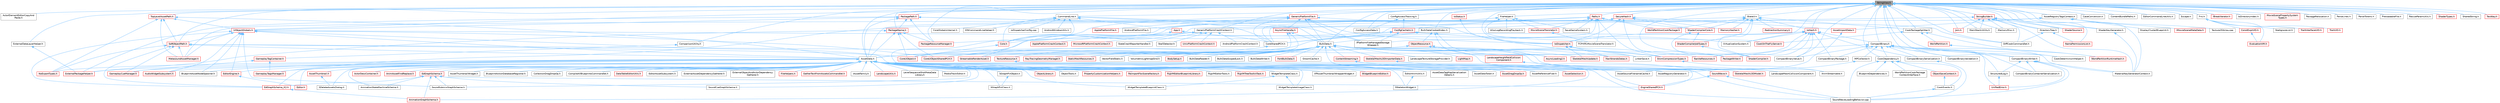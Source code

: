 digraph "StringView.h"
{
 // INTERACTIVE_SVG=YES
 // LATEX_PDF_SIZE
  bgcolor="transparent";
  edge [fontname=Helvetica,fontsize=10,labelfontname=Helvetica,labelfontsize=10];
  node [fontname=Helvetica,fontsize=10,shape=box,height=0.2,width=0.4];
  Node1 [id="Node000001",label="StringView.h",height=0.2,width=0.4,color="gray40", fillcolor="grey60", style="filled", fontcolor="black",tooltip=" "];
  Node1 -> Node2 [id="edge1_Node000001_Node000002",dir="back",color="steelblue1",style="solid",tooltip=" "];
  Node2 [id="Node000002",label="ActorElementEditorCopyAnd\lPaste.h",height=0.2,width=0.4,color="grey40", fillcolor="white", style="filled",URL="$d8/dc2/ActorElementEditorCopyAndPaste_8h.html",tooltip=" "];
  Node1 -> Node3 [id="edge2_Node000001_Node000003",dir="back",color="steelblue1",style="solid",tooltip=" "];
  Node3 [id="Node000003",label="AssetData.h",height=0.2,width=0.4,color="grey40", fillcolor="white", style="filled",URL="$d9/d19/AssetData_8h.html",tooltip=" "];
  Node3 -> Node4 [id="edge3_Node000003_Node000004",dir="back",color="steelblue1",style="solid",tooltip=" "];
  Node4 [id="Node000004",label="ActorDescContainer.h",height=0.2,width=0.4,color="red", fillcolor="#FFF0F0", style="filled",URL="$de/df0/ActorDescContainer_8h.html",tooltip=" "];
  Node3 -> Node28 [id="edge4_Node000003_Node000028",dir="back",color="steelblue1",style="solid",tooltip=" "];
  Node28 [id="Node000028",label="AnimAssetFindReplace.h",height=0.2,width=0.4,color="red", fillcolor="#FFF0F0", style="filled",URL="$d2/d3f/AnimAssetFindReplace_8h.html",tooltip=" "];
  Node3 -> Node32 [id="edge5_Node000003_Node000032",dir="back",color="steelblue1",style="solid",tooltip=" "];
  Node32 [id="Node000032",label="AnimationGraphSchema.h",height=0.2,width=0.4,color="red", fillcolor="#FFF0F0", style="filled",URL="$dc/d75/AnimationGraphSchema_8h.html",tooltip=" "];
  Node3 -> Node35 [id="edge6_Node000003_Node000035",dir="back",color="steelblue1",style="solid",tooltip=" "];
  Node35 [id="Node000035",label="AnimationStateMachineSchema.h",height=0.2,width=0.4,color="grey40", fillcolor="white", style="filled",URL="$d7/d8c/AnimationStateMachineSchema_8h.html",tooltip=" "];
  Node3 -> Node36 [id="edge7_Node000003_Node000036",dir="back",color="steelblue1",style="solid",tooltip=" "];
  Node36 [id="Node000036",label="AssetDataTagMapSerialization\lDetails.h",height=0.2,width=0.4,color="grey40", fillcolor="white", style="filled",URL="$d5/d67/AssetDataTagMapSerializationDetails_8h.html",tooltip=" "];
  Node3 -> Node37 [id="edge8_Node000003_Node000037",dir="back",color="steelblue1",style="solid",tooltip=" "];
  Node37 [id="Node000037",label="AssetDataToken.h",height=0.2,width=0.4,color="grey40", fillcolor="white", style="filled",URL="$d2/da5/AssetDataToken_8h.html",tooltip=" "];
  Node3 -> Node38 [id="edge9_Node000003_Node000038",dir="back",color="steelblue1",style="solid",tooltip=" "];
  Node38 [id="Node000038",label="AssetDragDropOp.h",height=0.2,width=0.4,color="red", fillcolor="#FFF0F0", style="filled",URL="$df/dda/AssetDragDropOp_8h.html",tooltip=" "];
  Node3 -> Node40 [id="edge10_Node000003_Node000040",dir="back",color="steelblue1",style="solid",tooltip=" "];
  Node40 [id="Node000040",label="AssetReferenceFixer.h",height=0.2,width=0.4,color="grey40", fillcolor="white", style="filled",URL="$dd/da4/AssetReferenceFixer_8h.html",tooltip=" "];
  Node3 -> Node41 [id="edge11_Node000003_Node000041",dir="back",color="steelblue1",style="solid",tooltip=" "];
  Node41 [id="Node000041",label="AssetRegistryGenerator.h",height=0.2,width=0.4,color="grey40", fillcolor="white", style="filled",URL="$df/dd1/AssetRegistryGenerator_8h.html",tooltip=" "];
  Node3 -> Node42 [id="edge12_Node000003_Node000042",dir="back",color="steelblue1",style="solid",tooltip=" "];
  Node42 [id="Node000042",label="AssetSelection.h",height=0.2,width=0.4,color="red", fillcolor="#FFF0F0", style="filled",URL="$d2/d2c/AssetSelection_8h.html",tooltip=" "];
  Node3 -> Node50 [id="edge13_Node000003_Node000050",dir="back",color="steelblue1",style="solid",tooltip=" "];
  Node50 [id="Node000050",label="AssetSourceFilenameCache.h",height=0.2,width=0.4,color="grey40", fillcolor="white", style="filled",URL="$dd/d16/AssetSourceFilenameCache_8h.html",tooltip=" "];
  Node3 -> Node51 [id="edge14_Node000003_Node000051",dir="back",color="steelblue1",style="solid",tooltip=" "];
  Node51 [id="Node000051",label="AssetThumbnail.h",height=0.2,width=0.4,color="red", fillcolor="#FFF0F0", style="filled",URL="$d7/d61/AssetThumbnail_8h.html",tooltip=" "];
  Node51 -> Node60 [id="edge15_Node000051_Node000060",dir="back",color="steelblue1",style="solid",tooltip=" "];
  Node60 [id="Node000060",label="SDeleteAssetsDialog.h",height=0.2,width=0.4,color="grey40", fillcolor="white", style="filled",URL="$d7/d0d/SDeleteAssetsDialog_8h.html",tooltip=" "];
  Node3 -> Node62 [id="edge16_Node000003_Node000062",dir="back",color="steelblue1",style="solid",tooltip=" "];
  Node62 [id="Node000062",label="AssetThumbnailWidget.h",height=0.2,width=0.4,color="grey40", fillcolor="white", style="filled",URL="$d8/d2a/AssetThumbnailWidget_8h.html",tooltip=" "];
  Node3 -> Node63 [id="edge17_Node000003_Node000063",dir="back",color="steelblue1",style="solid",tooltip=" "];
  Node63 [id="Node000063",label="AudioWidgetSubsystem.h",height=0.2,width=0.4,color="red", fillcolor="#FFF0F0", style="filled",URL="$de/d1b/AudioWidgetSubsystem_8h.html",tooltip=" "];
  Node3 -> Node65 [id="edge18_Node000003_Node000065",dir="back",color="steelblue1",style="solid",tooltip=" "];
  Node65 [id="Node000065",label="BlueprintActionDatabaseRegistrar.h",height=0.2,width=0.4,color="grey40", fillcolor="white", style="filled",URL="$d5/d5d/BlueprintActionDatabaseRegistrar_8h.html",tooltip=" "];
  Node3 -> Node66 [id="edge19_Node000003_Node000066",dir="back",color="steelblue1",style="solid",tooltip=" "];
  Node66 [id="Node000066",label="BlueprintAssetNodeSpawner.h",height=0.2,width=0.4,color="grey40", fillcolor="white", style="filled",URL="$d2/d56/BlueprintAssetNodeSpawner_8h.html",tooltip=" "];
  Node3 -> Node67 [id="edge20_Node000003_Node000067",dir="back",color="steelblue1",style="solid",tooltip=" "];
  Node67 [id="Node000067",label="CollectionDragDropOp.h",height=0.2,width=0.4,color="grey40", fillcolor="white", style="filled",URL="$d6/d23/CollectionDragDropOp_8h.html",tooltip=" "];
  Node3 -> Node68 [id="edge21_Node000003_Node000068",dir="back",color="steelblue1",style="solid",tooltip=" "];
  Node68 [id="Node000068",label="CompileAllBlueprintsCommandlet.h",height=0.2,width=0.4,color="grey40", fillcolor="white", style="filled",URL="$d4/d7d/CompileAllBlueprintsCommandlet_8h.html",tooltip=" "];
  Node3 -> Node69 [id="edge22_Node000003_Node000069",dir="back",color="steelblue1",style="solid",tooltip=" "];
  Node69 [id="Node000069",label="DataTableEditorUtils.h",height=0.2,width=0.4,color="red", fillcolor="#FFF0F0", style="filled",URL="$d6/d6f/DataTableEditorUtils_8h.html",tooltip=" "];
  Node3 -> Node71 [id="edge23_Node000003_Node000071",dir="back",color="steelblue1",style="solid",tooltip=" "];
  Node71 [id="Node000071",label="EdGraphSchema.h",height=0.2,width=0.4,color="red", fillcolor="#FFF0F0", style="filled",URL="$d2/dce/EdGraphSchema_8h.html",tooltip=" "];
  Node71 -> Node32 [id="edge24_Node000071_Node000032",dir="back",color="steelblue1",style="solid",tooltip=" "];
  Node71 -> Node35 [id="edge25_Node000071_Node000035",dir="back",color="steelblue1",style="solid",tooltip=" "];
  Node71 -> Node253 [id="edge26_Node000071_Node000253",dir="back",color="steelblue1",style="solid",tooltip=" "];
  Node253 [id="Node000253",label="EdGraphSchema_K2.h",height=0.2,width=0.4,color="red", fillcolor="#FFF0F0", style="filled",URL="$d0/dcf/EdGraphSchema__K2_8h.html",tooltip=" "];
  Node253 -> Node32 [id="edge27_Node000253_Node000032",dir="back",color="steelblue1",style="solid",tooltip=" "];
  Node71 -> Node128 [id="edge28_Node000071_Node000128",dir="back",color="steelblue1",style="solid",tooltip=" "];
  Node128 [id="Node000128",label="EngineSharedPCH.h",height=0.2,width=0.4,color="red", fillcolor="#FFF0F0", style="filled",URL="$dc/dbb/EngineSharedPCH_8h.html",tooltip=" "];
  Node71 -> Node459 [id="edge29_Node000071_Node000459",dir="back",color="steelblue1",style="solid",tooltip=" "];
  Node459 [id="Node000459",label="SoundCueGraphSchema.h",height=0.2,width=0.4,color="grey40", fillcolor="white", style="filled",URL="$d7/d4a/SoundCueGraphSchema_8h.html",tooltip=" "];
  Node71 -> Node126 [id="edge30_Node000071_Node000126",dir="back",color="steelblue1",style="solid",tooltip=" "];
  Node126 [id="Node000126",label="SoundSubmixGraphSchema.h",height=0.2,width=0.4,color="grey40", fillcolor="white", style="filled",URL="$dc/ddf/SoundSubmixGraphSchema_8h.html",tooltip=" "];
  Node3 -> Node253 [id="edge31_Node000003_Node000253",dir="back",color="steelblue1",style="solid",tooltip=" "];
  Node3 -> Node460 [id="edge32_Node000003_Node000460",dir="back",color="steelblue1",style="solid",tooltip=" "];
  Node460 [id="Node000460",label="Editor.h",height=0.2,width=0.4,color="red", fillcolor="#FFF0F0", style="filled",URL="$de/d6e/Editor_8h.html",tooltip=" "];
  Node3 -> Node614 [id="edge33_Node000003_Node000614",dir="back",color="steelblue1",style="solid",tooltip=" "];
  Node614 [id="Node000614",label="EditorAnimUtils.h",height=0.2,width=0.4,color="grey40", fillcolor="white", style="filled",URL="$d1/dd4/EditorAnimUtils_8h.html",tooltip=" "];
  Node614 -> Node555 [id="edge34_Node000614_Node000555",dir="back",color="steelblue1",style="solid",tooltip=" "];
  Node555 [id="Node000555",label="SSkeletonWidget.h",height=0.2,width=0.4,color="grey40", fillcolor="white", style="filled",URL="$dd/da7/SSkeletonWidget_8h.html",tooltip=" "];
  Node3 -> Node615 [id="edge35_Node000003_Node000615",dir="back",color="steelblue1",style="solid",tooltip=" "];
  Node615 [id="Node000615",label="EditorAssetSubsystem.h",height=0.2,width=0.4,color="grey40", fillcolor="white", style="filled",URL="$df/d69/EditorAssetSubsystem_8h.html",tooltip=" "];
  Node3 -> Node616 [id="edge36_Node000003_Node000616",dir="back",color="steelblue1",style="solid",tooltip=" "];
  Node616 [id="Node000616",label="EditorEngine.h",height=0.2,width=0.4,color="red", fillcolor="#FFF0F0", style="filled",URL="$da/d0c/EditorEngine_8h.html",tooltip=" "];
  Node616 -> Node460 [id="edge37_Node000616_Node000460",dir="back",color="steelblue1",style="solid",tooltip=" "];
  Node3 -> Node128 [id="edge38_Node000003_Node000128",dir="back",color="steelblue1",style="solid",tooltip=" "];
  Node3 -> Node619 [id="edge39_Node000003_Node000619",dir="back",color="steelblue1",style="solid",tooltip=" "];
  Node619 [id="Node000619",label="ExternalAssetDependencyGatherer.h",height=0.2,width=0.4,color="grey40", fillcolor="white", style="filled",URL="$da/dbe/ExternalAssetDependencyGatherer_8h.html",tooltip=" "];
  Node3 -> Node620 [id="edge40_Node000003_Node000620",dir="back",color="steelblue1",style="solid",tooltip=" "];
  Node620 [id="Node000620",label="ExternalObjectAndActorDependency\lGatherer.h",height=0.2,width=0.4,color="grey40", fillcolor="white", style="filled",URL="$d3/d4e/ExternalObjectAndActorDependencyGatherer_8h.html",tooltip=" "];
  Node3 -> Node621 [id="edge41_Node000003_Node000621",dir="back",color="steelblue1",style="solid",tooltip=" "];
  Node621 [id="Node000621",label="ExternalPackageHelper.h",height=0.2,width=0.4,color="red", fillcolor="#FFF0F0", style="filled",URL="$d3/d2f/ExternalPackageHelper_8h.html",tooltip=" "];
  Node3 -> Node623 [id="edge42_Node000003_Node000623",dir="back",color="steelblue1",style="solid",tooltip=" "];
  Node623 [id="Node000623",label="FileHelpers.h",height=0.2,width=0.4,color="red", fillcolor="#FFF0F0", style="filled",URL="$d9/d82/FileHelpers_8h.html",tooltip=" "];
  Node3 -> Node625 [id="edge43_Node000003_Node000625",dir="back",color="steelblue1",style="solid",tooltip=" "];
  Node625 [id="Node000625",label="GameplayCueManager.h",height=0.2,width=0.4,color="red", fillcolor="#FFF0F0", style="filled",URL="$d7/d4e/GameplayCueManager_8h.html",tooltip=" "];
  Node3 -> Node628 [id="edge44_Node000003_Node000628",dir="back",color="steelblue1",style="solid",tooltip=" "];
  Node628 [id="Node000628",label="GameplayTagsManager.h",height=0.2,width=0.4,color="red", fillcolor="#FFF0F0", style="filled",URL="$d5/dc9/GameplayTagsManager_8h.html",tooltip=" "];
  Node3 -> Node700 [id="edge45_Node000003_Node000700",dir="back",color="steelblue1",style="solid",tooltip=" "];
  Node700 [id="Node000700",label="GatherTextFromAssetsCommandlet.h",height=0.2,width=0.4,color="red", fillcolor="#FFF0F0", style="filled",URL="$df/da5/GatherTextFromAssetsCommandlet_8h.html",tooltip=" "];
  Node3 -> Node701 [id="edge46_Node000003_Node000701",dir="back",color="steelblue1",style="solid",tooltip=" "];
  Node701 [id="Node000701",label="IAssetFamily.h",height=0.2,width=0.4,color="grey40", fillcolor="white", style="filled",URL="$d5/d12/IAssetFamily_8h.html",tooltip=" "];
  Node3 -> Node702 [id="edge47_Node000003_Node000702",dir="back",color="steelblue1",style="solid",tooltip=" "];
  Node702 [id="Node000702",label="LandscapeUtils.h",height=0.2,width=0.4,color="red", fillcolor="#FFF0F0", style="filled",URL="$d0/dc0/LandscapeUtils_8h.html",tooltip=" "];
  Node3 -> Node713 [id="edge48_Node000003_Node000713",dir="back",color="steelblue1",style="solid",tooltip=" "];
  Node713 [id="Node000713",label="LevelSequenceShotMetaData\lLibrary.h",height=0.2,width=0.4,color="grey40", fillcolor="white", style="filled",URL="$d2/d37/LevelSequenceShotMetaDataLibrary_8h.html",tooltip=" "];
  Node3 -> Node714 [id="edge49_Node000003_Node000714",dir="back",color="steelblue1",style="solid",tooltip=" "];
  Node714 [id="Node000714",label="MediaTrackEditor.h",height=0.2,width=0.4,color="grey40", fillcolor="white", style="filled",URL="$d0/d41/MediaTrackEditor_8h.html",tooltip=" "];
  Node3 -> Node715 [id="edge50_Node000003_Node000715",dir="back",color="steelblue1",style="solid",tooltip=" "];
  Node715 [id="Node000715",label="NoExportTypes.h",height=0.2,width=0.4,color="red", fillcolor="#FFF0F0", style="filled",URL="$d3/d21/NoExportTypes_8h.html",tooltip=" "];
  Node3 -> Node820 [id="edge51_Node000003_Node000820",dir="back",color="steelblue1",style="solid",tooltip=" "];
  Node820 [id="Node000820",label="ObjectLibrary.h",height=0.2,width=0.4,color="red", fillcolor="#FFF0F0", style="filled",URL="$d8/de1/ObjectLibrary_8h.html",tooltip=" "];
  Node3 -> Node822 [id="edge52_Node000003_Node000822",dir="back",color="steelblue1",style="solid",tooltip=" "];
  Node822 [id="Node000822",label="ObjectTools.h",height=0.2,width=0.4,color="grey40", fillcolor="white", style="filled",URL="$d3/d71/ObjectTools_8h.html",tooltip=" "];
  Node3 -> Node823 [id="edge53_Node000003_Node000823",dir="back",color="steelblue1",style="solid",tooltip=" "];
  Node823 [id="Node000823",label="PropertyCustomizationHelpers.h",height=0.2,width=0.4,color="red", fillcolor="#FFF0F0", style="filled",URL="$d7/dd0/PropertyCustomizationHelpers_8h.html",tooltip=" "];
  Node3 -> Node825 [id="edge54_Node000003_Node000825",dir="back",color="steelblue1",style="solid",tooltip=" "];
  Node825 [id="Node000825",label="ReimportFbxSceneFactory.h",height=0.2,width=0.4,color="red", fillcolor="#FFF0F0", style="filled",URL="$dc/d5f/ReimportFbxSceneFactory_8h.html",tooltip=" "];
  Node3 -> Node274 [id="edge55_Node000003_Node000274",dir="back",color="steelblue1",style="solid",tooltip=" "];
  Node274 [id="Node000274",label="RigVMEditorBlueprintLibrary.h",height=0.2,width=0.4,color="red", fillcolor="#FFF0F0", style="filled",URL="$d9/d31/RigVMEditorBlueprintLibrary_8h.html",tooltip=" "];
  Node3 -> Node826 [id="edge56_Node000003_Node000826",dir="back",color="steelblue1",style="solid",tooltip=" "];
  Node826 [id="Node000826",label="RigVMEditorTools.h",height=0.2,width=0.4,color="grey40", fillcolor="white", style="filled",URL="$d5/ddd/RigVMEditorTools_8h.html",tooltip=" "];
  Node3 -> Node287 [id="edge57_Node000003_Node000287",dir="back",color="steelblue1",style="solid",tooltip=" "];
  Node287 [id="Node000287",label="RigVMTreeToolkitTask.h",height=0.2,width=0.4,color="red", fillcolor="#FFF0F0", style="filled",URL="$d1/dd5/RigVMTreeToolkitTask_8h.html",tooltip=" "];
  Node3 -> Node60 [id="edge58_Node000003_Node000060",dir="back",color="steelblue1",style="solid",tooltip=" "];
  Node3 -> Node231 [id="edge59_Node000003_Node000231",dir="back",color="steelblue1",style="solid",tooltip=" "];
  Node231 [id="Node000231",label="SGraphPinClass.h",height=0.2,width=0.4,color="grey40", fillcolor="white", style="filled",URL="$df/d8d/SGraphPinClass_8h.html",tooltip=" "];
  Node3 -> Node230 [id="edge60_Node000003_Node000230",dir="back",color="steelblue1",style="solid",tooltip=" "];
  Node230 [id="Node000230",label="SGraphPinObject.h",height=0.2,width=0.4,color="grey40", fillcolor="white", style="filled",URL="$da/dd6/SGraphPinObject_8h.html",tooltip=" "];
  Node230 -> Node231 [id="edge61_Node000230_Node000231",dir="back",color="steelblue1",style="solid",tooltip=" "];
  Node3 -> Node555 [id="edge62_Node000003_Node000555",dir="back",color="steelblue1",style="solid",tooltip=" "];
  Node3 -> Node459 [id="edge63_Node000003_Node000459",dir="back",color="steelblue1",style="solid",tooltip=" "];
  Node3 -> Node126 [id="edge64_Node000003_Node000126",dir="back",color="steelblue1",style="solid",tooltip=" "];
  Node3 -> Node827 [id="edge65_Node000003_Node000827",dir="back",color="steelblue1",style="solid",tooltip=" "];
  Node827 [id="Node000827",label="SoundWaveLoadingBehavior.cpp",height=0.2,width=0.4,color="grey40", fillcolor="white", style="filled",URL="$d7/d95/SoundWaveLoadingBehavior_8cpp.html",tooltip=" "];
  Node3 -> Node828 [id="edge66_Node000003_Node000828",dir="back",color="steelblue1",style="solid",tooltip=" "];
  Node828 [id="Node000828",label="VPAssetThumbnailWrapperWidget.h",height=0.2,width=0.4,color="grey40", fillcolor="white", style="filled",URL="$d8/da8/VPAssetThumbnailWrapperWidget_8h.html",tooltip=" "];
  Node3 -> Node85 [id="edge67_Node000003_Node000085",dir="back",color="steelblue1",style="solid",tooltip=" "];
  Node85 [id="Node000085",label="WidgetBlueprintEditor.h",height=0.2,width=0.4,color="red", fillcolor="#FFF0F0", style="filled",URL="$d6/d04/WidgetBlueprintEditor_8h.html",tooltip=" "];
  Node3 -> Node829 [id="edge68_Node000003_Node000829",dir="back",color="steelblue1",style="solid",tooltip=" "];
  Node829 [id="Node000829",label="WidgetTemplateBlueprintClass.h",height=0.2,width=0.4,color="grey40", fillcolor="white", style="filled",URL="$d4/d8e/WidgetTemplateBlueprintClass_8h.html",tooltip=" "];
  Node3 -> Node830 [id="edge69_Node000003_Node000830",dir="back",color="steelblue1",style="solid",tooltip=" "];
  Node830 [id="Node000830",label="WidgetTemplateClass.h",height=0.2,width=0.4,color="grey40", fillcolor="white", style="filled",URL="$df/da5/WidgetTemplateClass_8h.html",tooltip=" "];
  Node830 -> Node829 [id="edge70_Node000830_Node000829",dir="back",color="steelblue1",style="solid",tooltip=" "];
  Node830 -> Node831 [id="edge71_Node000830_Node000831",dir="back",color="steelblue1",style="solid",tooltip=" "];
  Node831 [id="Node000831",label="WidgetTemplateImageClass.h",height=0.2,width=0.4,color="grey40", fillcolor="white", style="filled",URL="$d1/d00/WidgetTemplateImageClass_8h.html",tooltip=" "];
  Node3 -> Node831 [id="edge72_Node000003_Node000831",dir="back",color="steelblue1",style="solid",tooltip=" "];
  Node1 -> Node832 [id="edge73_Node000001_Node000832",dir="back",color="steelblue1",style="solid",tooltip=" "];
  Node832 [id="Node000832",label="AssetRegistryTagsContext.h",height=0.2,width=0.4,color="grey40", fillcolor="white", style="filled",URL="$d1/d74/AssetRegistryTagsContext_8h.html",tooltip=" "];
  Node832 -> Node833 [id="edge74_Node000832_Node000833",dir="back",color="steelblue1",style="solid",tooltip=" "];
  Node833 [id="Node000833",label="AssetImportData.h",height=0.2,width=0.4,color="red", fillcolor="#FFF0F0", style="filled",URL="$d9/d1f/AssetImportData_8h.html",tooltip=" "];
  Node833 -> Node50 [id="edge75_Node000833_Node000050",dir="back",color="steelblue1",style="solid",tooltip=" "];
  Node832 -> Node844 [id="edge76_Node000832_Node000844",dir="back",color="steelblue1",style="solid",tooltip=" "];
  Node844 [id="Node000844",label="DisplayClusterBlueprint.h",height=0.2,width=0.4,color="grey40", fillcolor="white", style="filled",URL="$d0/d44/DisplayClusterBlueprint_8h.html",tooltip=" "];
  Node832 -> Node845 [id="edge77_Node000832_Node000845",dir="back",color="steelblue1",style="solid",tooltip=" "];
  Node845 [id="Node000845",label="IMovieSceneMetaData.h",height=0.2,width=0.4,color="red", fillcolor="#FFF0F0", style="filled",URL="$d6/d6c/IMovieSceneMetaData_8h.html",tooltip=" "];
  Node832 -> Node783 [id="edge78_Node000832_Node000783",dir="back",color="steelblue1",style="solid",tooltip=" "];
  Node783 [id="Node000783",label="MetasoundAssetManager.h",height=0.2,width=0.4,color="red", fillcolor="#FFF0F0", style="filled",URL="$dd/da3/MetasoundAssetManager_8h.html",tooltip=" "];
  Node832 -> Node848 [id="edge79_Node000832_Node000848",dir="back",color="steelblue1",style="solid",tooltip=" "];
  Node848 [id="Node000848",label="Texture2DArray.cpp",height=0.2,width=0.4,color="grey40", fillcolor="white", style="filled",URL="$d7/d13/Texture2DArray_8cpp.html",tooltip=" "];
  Node1 -> Node849 [id="edge80_Node000001_Node000849",dir="back",color="steelblue1",style="solid",tooltip=" "];
  Node849 [id="Node000849",label="Blake3.h",height=0.2,width=0.4,color="grey40", fillcolor="white", style="filled",URL="$d2/db0/Blake3_8h.html",tooltip=" "];
  Node849 -> Node850 [id="edge81_Node000849_Node000850",dir="back",color="steelblue1",style="solid",tooltip=" "];
  Node850 [id="Node000850",label="CookPackageSplitter.h",height=0.2,width=0.4,color="grey40", fillcolor="white", style="filled",URL="$da/db3/CookPackageSplitter_8h.html",tooltip=" "];
  Node850 -> Node851 [id="edge82_Node000850_Node000851",dir="back",color="steelblue1",style="solid",tooltip=" "];
  Node851 [id="Node000851",label="CookOnTheFlyServer.h",height=0.2,width=0.4,color="red", fillcolor="#FFF0F0", style="filled",URL="$dc/dca/CookOnTheFlyServer_8h.html",tooltip=" "];
  Node850 -> Node8 [id="edge83_Node000850_Node000008",dir="back",color="steelblue1",style="solid",tooltip=" "];
  Node8 [id="Node000008",label="WorldPartition.h",height=0.2,width=0.4,color="red", fillcolor="#FFF0F0", style="filled",URL="$de/d1e/WorldPartition_8h.html",tooltip=" "];
  Node8 -> Node17 [id="edge84_Node000008_Node000017",dir="back",color="steelblue1",style="solid",tooltip=" "];
  Node17 [id="Node000017",label="WorldPartitionRuntimeHash.h",height=0.2,width=0.4,color="red", fillcolor="#FFF0F0", style="filled",URL="$d9/df1/WorldPartitionRuntimeHash_8h.html",tooltip=" "];
  Node850 -> Node17 [id="edge85_Node000850_Node000017",dir="back",color="steelblue1",style="solid",tooltip=" "];
  Node849 -> Node628 [id="edge86_Node000849_Node000628",dir="back",color="steelblue1",style="solid",tooltip=" "];
  Node849 -> Node852 [id="edge87_Node000849_Node000852",dir="back",color="steelblue1",style="solid",tooltip=" "];
  Node852 [id="Node000852",label="IoHash.h",height=0.2,width=0.4,color="red", fillcolor="#FFF0F0", style="filled",URL="$d0/d97/IoHash_8h.html",tooltip=" "];
  Node852 -> Node3 [id="edge88_Node000852_Node000003",dir="back",color="steelblue1",style="solid",tooltip=" "];
  Node852 -> Node997 [id="edge89_Node000852_Node000997",dir="back",color="steelblue1",style="solid",tooltip=" "];
  Node997 [id="Node000997",label="CompactBinary.h",height=0.2,width=0.4,color="grey40", fillcolor="white", style="filled",URL="$da/d73/CompactBinary_8h.html",tooltip=" "];
  Node997 -> Node998 [id="edge90_Node000997_Node000998",dir="back",color="steelblue1",style="solid",tooltip=" "];
  Node998 [id="Node000998",label="CompactBinaryContainerSerialization.h",height=0.2,width=0.4,color="grey40", fillcolor="white", style="filled",URL="$d2/df2/CompactBinaryContainerSerialization_8h.html",tooltip=" "];
  Node997 -> Node999 [id="edge91_Node000997_Node000999",dir="back",color="steelblue1",style="solid",tooltip=" "];
  Node999 [id="Node000999",label="CompactBinaryPackage.h",height=0.2,width=0.4,color="grey40", fillcolor="white", style="filled",URL="$de/d7e/CompactBinaryPackage_8h.html",tooltip=" "];
  Node997 -> Node1000 [id="edge92_Node000997_Node001000",dir="back",color="steelblue1",style="solid",tooltip=" "];
  Node1000 [id="Node001000",label="CompactBinarySerialization.h",height=0.2,width=0.4,color="grey40", fillcolor="white", style="filled",URL="$d5/da9/CompactBinarySerialization_8h.html",tooltip=" "];
  Node1000 -> Node827 [id="edge93_Node001000_Node000827",dir="back",color="steelblue1",style="solid",tooltip=" "];
  Node997 -> Node1001 [id="edge94_Node000997_Node001001",dir="back",color="steelblue1",style="solid",tooltip=" "];
  Node1001 [id="Node001001",label="CompactBinaryValidation.h",height=0.2,width=0.4,color="grey40", fillcolor="white", style="filled",URL="$d8/d9c/CompactBinaryValidation_8h.html",tooltip=" "];
  Node997 -> Node1002 [id="edge95_Node000997_Node001002",dir="back",color="steelblue1",style="solid",tooltip=" "];
  Node1002 [id="Node001002",label="CompactBinaryValue.h",height=0.2,width=0.4,color="grey40", fillcolor="white", style="filled",URL="$d8/d11/CompactBinaryValue_8h.html",tooltip=" "];
  Node997 -> Node1003 [id="edge96_Node000997_Node001003",dir="back",color="steelblue1",style="solid",tooltip=" "];
  Node1003 [id="Node001003",label="CompactBinaryWriter.h",height=0.2,width=0.4,color="grey40", fillcolor="white", style="filled",URL="$d1/d47/CompactBinaryWriter_8h.html",tooltip=" "];
  Node1003 -> Node998 [id="edge97_Node001003_Node000998",dir="back",color="steelblue1",style="solid",tooltip=" "];
  Node1003 -> Node1004 [id="edge98_Node001003_Node001004",dir="back",color="steelblue1",style="solid",tooltip=" "];
  Node1004 [id="Node001004",label="MaterialKeyGeneratorContext.h",height=0.2,width=0.4,color="grey40", fillcolor="white", style="filled",URL="$d5/d37/MaterialKeyGeneratorContext_8h.html",tooltip=" "];
  Node1003 -> Node827 [id="edge99_Node001003_Node000827",dir="back",color="steelblue1",style="solid",tooltip=" "];
  Node1003 -> Node1005 [id="edge100_Node001003_Node001005",dir="back",color="steelblue1",style="solid",tooltip=" "];
  Node1005 [id="Node001005",label="StructuredLog.h",height=0.2,width=0.4,color="grey40", fillcolor="white", style="filled",URL="$da/d8b/StructuredLog_8h.html",tooltip=" "];
  Node1005 -> Node1006 [id="edge101_Node001005_Node001006",dir="back",color="steelblue1",style="solid",tooltip=" "];
  Node1006 [id="Node001006",label="UnifiedError.h",height=0.2,width=0.4,color="red", fillcolor="#FFF0F0", style="filled",URL="$d3/ddb/UnifiedError_8h.html",tooltip=" "];
  Node1003 -> Node1006 [id="edge102_Node001003_Node001006",dir="back",color="steelblue1",style="solid",tooltip=" "];
  Node997 -> Node1288 [id="edge103_Node000997_Node001288",dir="back",color="steelblue1",style="solid",tooltip=" "];
  Node1288 [id="Node001288",label="CookDependency.h",height=0.2,width=0.4,color="grey40", fillcolor="white", style="filled",URL="$de/d82/CookDependency_8h.html",tooltip=" "];
  Node1288 -> Node1289 [id="edge104_Node001288_Node001289",dir="back",color="steelblue1",style="solid",tooltip=" "];
  Node1289 [id="Node001289",label="BlueprintDependencies.h",height=0.2,width=0.4,color="grey40", fillcolor="white", style="filled",URL="$d0/d6b/BlueprintDependencies_8h.html",tooltip=" "];
  Node1288 -> Node1290 [id="edge105_Node001288_Node001290",dir="back",color="steelblue1",style="solid",tooltip=" "];
  Node1290 [id="Node001290",label="CookEvents.h",height=0.2,width=0.4,color="grey40", fillcolor="white", style="filled",URL="$d7/dc4/CookEvents_8h.html",tooltip=" "];
  Node1290 -> Node827 [id="edge106_Node001290_Node000827",dir="back",color="steelblue1",style="solid",tooltip=" "];
  Node1288 -> Node1291 [id="edge107_Node001288_Node001291",dir="back",color="steelblue1",style="solid",tooltip=" "];
  Node1291 [id="Node001291",label="ObjectSaveContext.h",height=0.2,width=0.4,color="red", fillcolor="#FFF0F0", style="filled",URL="$d6/d87/ObjectSaveContext_8h.html",tooltip=" "];
  Node1291 -> Node1290 [id="edge108_Node001291_Node001290",dir="back",color="steelblue1",style="solid",tooltip=" "];
  Node1288 -> Node827 [id="edge109_Node001288_Node000827",dir="back",color="steelblue1",style="solid",tooltip=" "];
  Node1288 -> Node1296 [id="edge110_Node001288_Node001296",dir="back",color="steelblue1",style="solid",tooltip=" "];
  Node1296 [id="Node001296",label="WorldPartitionCookPackage\lContextInterface.h",height=0.2,width=0.4,color="grey40", fillcolor="white", style="filled",URL="$de/d74/WorldPartitionCookPackageContextInterface_8h.html",tooltip=" "];
  Node997 -> Node1297 [id="edge111_Node000997_Node001297",dir="back",color="steelblue1",style="solid",tooltip=" "];
  Node1297 [id="Node001297",label="CookDeterminismHelper.h",height=0.2,width=0.4,color="grey40", fillcolor="white", style="filled",URL="$da/d94/CookDeterminismHelper_8h.html",tooltip=" "];
  Node997 -> Node1298 [id="edge112_Node000997_Node001298",dir="back",color="steelblue1",style="solid",tooltip=" "];
  Node1298 [id="Node001298",label="MPCollector.h",height=0.2,width=0.4,color="grey40", fillcolor="white", style="filled",URL="$da/d85/MPCollector_8h.html",tooltip=" "];
  Node1298 -> Node41 [id="edge113_Node001298_Node000041",dir="back",color="steelblue1",style="solid",tooltip=" "];
  Node997 -> Node1004 [id="edge114_Node000997_Node001004",dir="back",color="steelblue1",style="solid",tooltip=" "];
  Node997 -> Node1299 [id="edge115_Node000997_Node001299",dir="back",color="steelblue1",style="solid",tooltip=" "];
  Node1299 [id="Node001299",label="PackageWriter.h",height=0.2,width=0.4,color="red", fillcolor="#FFF0F0", style="filled",URL="$d4/d04/PackageWriter_8h.html",tooltip=" "];
  Node997 -> Node1005 [id="edge116_Node000997_Node001005",dir="back",color="steelblue1",style="solid",tooltip=" "];
  Node852 -> Node999 [id="edge117_Node000852_Node000999",dir="back",color="steelblue1",style="solid",tooltip=" "];
  Node852 -> Node1000 [id="edge118_Node000852_Node001000",dir="back",color="steelblue1",style="solid",tooltip=" "];
  Node852 -> Node1002 [id="edge119_Node000852_Node001002",dir="back",color="steelblue1",style="solid",tooltip=" "];
  Node852 -> Node1495 [id="edge120_Node000852_Node001495",dir="back",color="steelblue1",style="solid",tooltip=" "];
  Node1495 [id="Node001495",label="IoDispatcher.h",height=0.2,width=0.4,color="red", fillcolor="#FFF0F0", style="filled",URL="$d8/d3c/IoDispatcher_8h.html",tooltip=" "];
  Node1495 -> Node1496 [id="edge121_Node001495_Node001496",dir="back",color="steelblue1",style="solid",tooltip=" "];
  Node1496 [id="Node001496",label="HairStrandsDatas.h",height=0.2,width=0.4,color="red", fillcolor="#FFF0F0", style="filled",URL="$d6/daf/HairStrandsDatas_8h.html",tooltip=" "];
  Node1495 -> Node1299 [id="edge122_Node001495_Node001299",dir="back",color="steelblue1",style="solid",tooltip=" "];
  Node1495 -> Node1369 [id="edge123_Node001495_Node001369",dir="back",color="steelblue1",style="solid",tooltip=" "];
  Node1369 [id="Node001369",label="SkeletalMeshUpdate.h",height=0.2,width=0.4,color="red", fillcolor="#FFF0F0", style="filled",URL="$df/d79/SkeletalMeshUpdate_8h.html",tooltip=" "];
  Node852 -> Node1506 [id="edge124_Node000852_Node001506",dir="back",color="steelblue1",style="solid",tooltip=" "];
  Node1506 [id="Node001506",label="LinkerSave.h",height=0.2,width=0.4,color="grey40", fillcolor="white", style="filled",URL="$d5/d31/LinkerSave_8h.html",tooltip=" "];
  Node852 -> Node1507 [id="edge125_Node000852_Node001507",dir="back",color="steelblue1",style="solid",tooltip=" "];
  Node1507 [id="Node001507",label="NaniteResources.h",height=0.2,width=0.4,color="red", fillcolor="#FFF0F0", style="filled",URL="$d7/d8b/NaniteResources_8h.html",tooltip=" "];
  Node852 -> Node1299 [id="edge126_Node000852_Node001299",dir="back",color="steelblue1",style="solid",tooltip=" "];
  Node852 -> Node1828 [id="edge127_Node000852_Node001828",dir="back",color="steelblue1",style="solid",tooltip=" "];
  Node1828 [id="Node001828",label="VirtualizationSystem.h",height=0.2,width=0.4,color="grey40", fillcolor="white", style="filled",URL="$d1/dc4/VirtualizationSystem_8h.html",tooltip=" "];
  Node849 -> Node1829 [id="edge128_Node000849_Node001829",dir="back",color="steelblue1",style="solid",tooltip=" "];
  Node1829 [id="Node001829",label="MemoryHasher.h",height=0.2,width=0.4,color="red", fillcolor="#FFF0F0", style="filled",URL="$d5/de0/MemoryHasher_8h.html",tooltip=" "];
  Node849 -> Node2212 [id="edge129_Node000849_Node002212",dir="back",color="steelblue1",style="solid",tooltip=" "];
  Node2212 [id="Node002212",label="RedirectionSummary.h",height=0.2,width=0.4,color="red", fillcolor="#FFF0F0", style="filled",URL="$d8/d9a/RedirectionSummary_8h.html",tooltip=" "];
  Node849 -> Node2007 [id="edge130_Node000849_Node002007",dir="back",color="steelblue1",style="solid",tooltip=" "];
  Node2007 [id="Node002007",label="ShaderCompiler.h",height=0.2,width=0.4,color="red", fillcolor="#FFF0F0", style="filled",URL="$d4/de9/ShaderCompiler_8h.html",tooltip=" "];
  Node849 -> Node2132 [id="edge131_Node000849_Node002132",dir="back",color="steelblue1",style="solid",tooltip=" "];
  Node2132 [id="Node002132",label="ShaderCompilerCore.h",height=0.2,width=0.4,color="red", fillcolor="#FFF0F0", style="filled",URL="$d0/d99/ShaderCompilerCore_8h.html",tooltip=" "];
  Node2132 -> Node2007 [id="edge132_Node002132_Node002007",dir="back",color="steelblue1",style="solid",tooltip=" "];
  Node2132 -> Node2010 [id="edge133_Node002132_Node002010",dir="back",color="steelblue1",style="solid",tooltip=" "];
  Node2010 [id="Node002010",label="ShaderCompilerJobTypes.h",height=0.2,width=0.4,color="red", fillcolor="#FFF0F0", style="filled",URL="$d4/df1/ShaderCompilerJobTypes_8h.html",tooltip=" "];
  Node2010 -> Node2007 [id="edge134_Node002010_Node002007",dir="back",color="steelblue1",style="solid",tooltip=" "];
  Node849 -> Node2010 [id="edge135_Node000849_Node002010",dir="back",color="steelblue1",style="solid",tooltip=" "];
  Node849 -> Node1766 [id="edge136_Node000849_Node001766",dir="back",color="steelblue1",style="solid",tooltip=" "];
  Node1766 [id="Node001766",label="WorldPartitionCookPackage.h",height=0.2,width=0.4,color="red", fillcolor="#FFF0F0", style="filled",URL="$da/d8b/WorldPartitionCookPackage_8h.html",tooltip=" "];
  Node1 -> Node2214 [id="edge137_Node000001_Node002214",dir="back",color="steelblue1",style="solid",tooltip=" "];
  Node2214 [id="Node002214",label="BulkData.h",height=0.2,width=0.4,color="grey40", fillcolor="white", style="filled",URL="$d4/d8e/BulkData_8h.html",tooltip=" "];
  Node2214 -> Node883 [id="edge138_Node002214_Node000883",dir="back",color="steelblue1",style="solid",tooltip=" "];
  Node883 [id="Node000883",label="AnimCompressionTypes.h",height=0.2,width=0.4,color="red", fillcolor="#FFF0F0", style="filled",URL="$d1/d3b/AnimCompressionTypes_8h.html",tooltip=" "];
  Node883 -> Node867 [id="edge139_Node000883_Node000867",dir="back",color="steelblue1",style="solid",tooltip=" "];
  Node867 [id="Node000867",label="AnimStreamable.h",height=0.2,width=0.4,color="grey40", fillcolor="white", style="filled",URL="$d1/d46/AnimStreamable_8h.html",tooltip=" "];
  Node2214 -> Node867 [id="edge140_Node002214_Node000867",dir="back",color="steelblue1",style="solid",tooltip=" "];
  Node2214 -> Node2215 [id="edge141_Node002214_Node002215",dir="back",color="steelblue1",style="solid",tooltip=" "];
  Node2215 [id="Node002215",label="BodySetup.h",height=0.2,width=0.4,color="red", fillcolor="#FFF0F0", style="filled",URL="$d8/d7b/BodySetup_8h.html",tooltip=" "];
  Node2214 -> Node2219 [id="edge142_Node002214_Node002219",dir="back",color="steelblue1",style="solid",tooltip=" "];
  Node2219 [id="Node002219",label="BulkDataReader.h",height=0.2,width=0.4,color="grey40", fillcolor="white", style="filled",URL="$d4/d9b/BulkDataReader_8h.html",tooltip=" "];
  Node2214 -> Node2220 [id="edge143_Node002214_Node002220",dir="back",color="steelblue1",style="solid",tooltip=" "];
  Node2220 [id="Node002220",label="BulkDataScopedLock.h",height=0.2,width=0.4,color="grey40", fillcolor="white", style="filled",URL="$da/d4e/BulkDataScopedLock_8h.html",tooltip=" "];
  Node2214 -> Node2221 [id="edge144_Node002214_Node002221",dir="back",color="steelblue1",style="solid",tooltip=" "];
  Node2221 [id="Node002221",label="BulkDataWriter.h",height=0.2,width=0.4,color="grey40", fillcolor="white", style="filled",URL="$dc/dcb/BulkDataWriter_8h.html",tooltip=" "];
  Node2214 -> Node2222 [id="edge145_Node002214_Node002222",dir="back",color="steelblue1",style="solid",tooltip=" "];
  Node2222 [id="Node002222",label="ContentStreaming.h",height=0.2,width=0.4,color="red", fillcolor="#FFF0F0", style="filled",URL="$dd/d05/ContentStreaming_8h.html",tooltip=" "];
  Node2222 -> Node1376 [id="edge146_Node002222_Node001376",dir="back",color="steelblue1",style="solid",tooltip=" "];
  Node1376 [id="Node001376",label="SoundWave.h",height=0.2,width=0.4,color="red", fillcolor="#FFF0F0", style="filled",URL="$d3/d6d/SoundWave_8h.html",tooltip=" "];
  Node1376 -> Node128 [id="edge147_Node001376_Node000128",dir="back",color="steelblue1",style="solid",tooltip=" "];
  Node1376 -> Node827 [id="edge148_Node001376_Node000827",dir="back",color="steelblue1",style="solid",tooltip=" "];
  Node2214 -> Node1011 [id="edge149_Node002214_Node001011",dir="back",color="steelblue1",style="solid",tooltip=" "];
  Node1011 [id="Node001011",label="CoreUObject.h",height=0.2,width=0.4,color="red", fillcolor="#FFF0F0", style="filled",URL="$d0/ded/CoreUObject_8h.html",tooltip=" "];
  Node2214 -> Node1017 [id="edge150_Node002214_Node001017",dir="back",color="steelblue1",style="solid",tooltip=" "];
  Node1017 [id="Node001017",label="CoreUObjectSharedPCH.h",height=0.2,width=0.4,color="red", fillcolor="#FFF0F0", style="filled",URL="$de/d2f/CoreUObjectSharedPCH_8h.html",tooltip=" "];
  Node2214 -> Node2227 [id="edge151_Node002214_Node002227",dir="back",color="steelblue1",style="solid",tooltip=" "];
  Node2227 [id="Node002227",label="FontBulkData.h",height=0.2,width=0.4,color="red", fillcolor="#FFF0F0", style="filled",URL="$dc/dfb/FontBulkData_8h.html",tooltip=" "];
  Node2214 -> Node1311 [id="edge152_Node002214_Node001311",dir="back",color="steelblue1",style="solid",tooltip=" "];
  Node1311 [id="Node001311",label="GroomCache.h",height=0.2,width=0.4,color="grey40", fillcolor="white", style="filled",URL="$d7/d6e/GroomCache_8h.html",tooltip=" "];
  Node2214 -> Node1496 [id="edge153_Node002214_Node001496",dir="back",color="steelblue1",style="solid",tooltip=" "];
  Node2214 -> Node2228 [id="edge154_Node002214_Node002228",dir="back",color="steelblue1",style="solid",tooltip=" "];
  Node2228 [id="Node002228",label="LandscapeHeightfieldCollision\lComponent.h",height=0.2,width=0.4,color="red", fillcolor="#FFF0F0", style="filled",URL="$d2/d06/LandscapeHeightfieldCollisionComponent_8h.html",tooltip=" "];
  Node2228 -> Node2229 [id="edge155_Node002228_Node002229",dir="back",color="steelblue1",style="solid",tooltip=" "];
  Node2229 [id="Node002229",label="LandscapeMeshCollisionComponent.h",height=0.2,width=0.4,color="grey40", fillcolor="white", style="filled",URL="$d0/dab/LandscapeMeshCollisionComponent_8h.html",tooltip=" "];
  Node2214 -> Node2229 [id="edge156_Node002214_Node002229",dir="back",color="steelblue1",style="solid",tooltip=" "];
  Node2214 -> Node2230 [id="edge157_Node002214_Node002230",dir="back",color="steelblue1",style="solid",tooltip=" "];
  Node2230 [id="Node002230",label="LandscapeTextureStorageProvider.h",height=0.2,width=0.4,color="grey40", fillcolor="white", style="filled",URL="$d6/d2b/LandscapeTextureStorageProvider_8h.html",tooltip=" "];
  Node2214 -> Node1443 [id="edge158_Node002214_Node001443",dir="back",color="steelblue1",style="solid",tooltip=" "];
  Node1443 [id="Node001443",label="LightMap.h",height=0.2,width=0.4,color="red", fillcolor="#FFF0F0", style="filled",URL="$d1/d76/LightMap_8h.html",tooltip=" "];
  Node2214 -> Node1507 [id="edge159_Node002214_Node001507",dir="back",color="steelblue1",style="solid",tooltip=" "];
  Node2214 -> Node2231 [id="edge160_Node002214_Node002231",dir="back",color="steelblue1",style="solid",tooltip=" "];
  Node2231 [id="Node002231",label="RayTracingGeometryManager.h",height=0.2,width=0.4,color="red", fillcolor="#FFF0F0", style="filled",URL="$d0/df3/RayTracingGeometryManager_8h.html",tooltip=" "];
  Node2214 -> Node1354 [id="edge161_Node002214_Node001354",dir="back",color="steelblue1",style="solid",tooltip=" "];
  Node1354 [id="Node001354",label="SkeletalMeshLODImporterData.h",height=0.2,width=0.4,color="red", fillcolor="#FFF0F0", style="filled",URL="$de/dc6/SkeletalMeshLODImporterData_8h.html",tooltip=" "];
  Node1354 -> Node1356 [id="edge162_Node001354_Node001356",dir="back",color="steelblue1",style="solid",tooltip=" "];
  Node1356 [id="Node001356",label="SkeletalMeshLODModel.h",height=0.2,width=0.4,color="red", fillcolor="#FFF0F0", style="filled",URL="$d2/d34/SkeletalMeshLODModel_8h.html",tooltip=" "];
  Node2214 -> Node1356 [id="edge163_Node002214_Node001356",dir="back",color="steelblue1",style="solid",tooltip=" "];
  Node2214 -> Node1369 [id="edge164_Node002214_Node001369",dir="back",color="steelblue1",style="solid",tooltip=" "];
  Node2214 -> Node1376 [id="edge165_Node002214_Node001376",dir="back",color="steelblue1",style="solid",tooltip=" "];
  Node2214 -> Node1954 [id="edge166_Node002214_Node001954",dir="back",color="steelblue1",style="solid",tooltip=" "];
  Node1954 [id="Node001954",label="StaticMeshResources.h",height=0.2,width=0.4,color="red", fillcolor="#FFF0F0", style="filled",URL="$d0/db7/StaticMeshResources_8h.html",tooltip=" "];
  Node2214 -> Node2232 [id="edge167_Node002214_Node002232",dir="back",color="steelblue1",style="solid",tooltip=" "];
  Node2232 [id="Node002232",label="StreamableRenderAsset.h",height=0.2,width=0.4,color="red", fillcolor="#FFF0F0", style="filled",URL="$d3/dbd/StreamableRenderAsset_8h.html",tooltip=" "];
  Node2214 -> Node2245 [id="edge168_Node002214_Node002245",dir="back",color="steelblue1",style="solid",tooltip=" "];
  Node2245 [id="Node002245",label="TextureResource.h",height=0.2,width=0.4,color="red", fillcolor="#FFF0F0", style="filled",URL="$dd/df3/TextureResource_8h.html",tooltip=" "];
  Node2245 -> Node128 [id="edge169_Node002245_Node000128",dir="back",color="steelblue1",style="solid",tooltip=" "];
  Node2214 -> Node2249 [id="edge170_Node002214_Node002249",dir="back",color="steelblue1",style="solid",tooltip=" "];
  Node2249 [id="Node002249",label="VectorFieldStatic.h",height=0.2,width=0.4,color="grey40", fillcolor="white", style="filled",URL="$d7/d68/VectorFieldStatic_8h.html",tooltip=" "];
  Node2214 -> Node2250 [id="edge171_Node002214_Node002250",dir="back",color="steelblue1",style="solid",tooltip=" "];
  Node2250 [id="Node002250",label="VolumetricLightmapGrid.h",height=0.2,width=0.4,color="grey40", fillcolor="white", style="filled",URL="$d9/d86/VolumetricLightmapGrid_8h.html",tooltip=" "];
  Node1 -> Node2251 [id="edge172_Node000001_Node002251",dir="back",color="steelblue1",style="solid",tooltip=" "];
  Node2251 [id="Node002251",label="BulkDataCookedIndex.h",height=0.2,width=0.4,color="grey40", fillcolor="white", style="filled",URL="$d8/dad/BulkDataCookedIndex_8h.html",tooltip=" "];
  Node2251 -> Node2252 [id="edge173_Node002251_Node002252",dir="back",color="steelblue1",style="solid",tooltip=" "];
  Node2252 [id="Node002252",label="AsyncLoading2.h",height=0.2,width=0.4,color="red", fillcolor="#FFF0F0", style="filled",URL="$dd/db7/AsyncLoading2_8h.html",tooltip=" "];
  Node2251 -> Node2214 [id="edge174_Node002251_Node002214",dir="back",color="steelblue1",style="solid",tooltip=" "];
  Node2251 -> Node1506 [id="edge175_Node002251_Node001506",dir="back",color="steelblue1",style="solid",tooltip=" "];
  Node2251 -> Node2254 [id="edge176_Node002251_Node002254",dir="back",color="steelblue1",style="solid",tooltip=" "];
  Node2254 [id="Node002254",label="ObjectResource.h",height=0.2,width=0.4,color="red", fillcolor="#FFF0F0", style="filled",URL="$d5/d42/ObjectResource_8h.html",tooltip=" "];
  Node2254 -> Node2252 [id="edge177_Node002254_Node002252",dir="back",color="steelblue1",style="solid",tooltip=" "];
  Node2254 -> Node1011 [id="edge178_Node002254_Node001011",dir="back",color="steelblue1",style="solid",tooltip=" "];
  Node2254 -> Node1017 [id="edge179_Node002254_Node001017",dir="back",color="steelblue1",style="solid",tooltip=" "];
  Node2254 -> Node1506 [id="edge180_Node002254_Node001506",dir="back",color="steelblue1",style="solid",tooltip=" "];
  Node2251 -> Node2258 [id="edge181_Node002251_Node002258",dir="back",color="steelblue1",style="solid",tooltip=" "];
  Node2258 [id="Node002258",label="PackageResourceManager.h",height=0.2,width=0.4,color="red", fillcolor="#FFF0F0", style="filled",URL="$dc/dee/PackageResourceManager_8h.html",tooltip=" "];
  Node1 -> Node2259 [id="edge182_Node000001_Node002259",dir="back",color="steelblue1",style="solid",tooltip=" "];
  Node2259 [id="Node002259",label="CaseConversion.h",height=0.2,width=0.4,color="grey40", fillcolor="white", style="filled",URL="$d5/df7/CaseConversion_8h.html",tooltip=" "];
  Node1 -> Node2260 [id="edge183_Node000001_Node002260",dir="back",color="steelblue1",style="solid",tooltip=" "];
  Node2260 [id="Node002260",label="CommandLine.h",height=0.2,width=0.4,color="grey40", fillcolor="white", style="filled",URL="$d9/d41/CommandLine_8h.html",tooltip=" "];
  Node2260 -> Node2261 [id="edge184_Node002260_Node002261",dir="back",color="steelblue1",style="solid",tooltip=" "];
  Node2261 [id="Node002261",label="AndroidWindowUtils.h",height=0.2,width=0.4,color="grey40", fillcolor="white", style="filled",URL="$dc/de5/AndroidWindowUtils_8h.html",tooltip=" "];
  Node2260 -> Node2262 [id="edge185_Node002260_Node002262",dir="back",color="steelblue1",style="solid",tooltip=" "];
  Node2262 [id="Node002262",label="App.h",height=0.2,width=0.4,color="red", fillcolor="#FFF0F0", style="filled",URL="$de/d8b/App_8h.html",tooltip=" "];
  Node2262 -> Node1010 [id="edge186_Node002262_Node001010",dir="back",color="steelblue1",style="solid",tooltip=" "];
  Node1010 [id="Node001010",label="Core.h",height=0.2,width=0.4,color="red", fillcolor="#FFF0F0", style="filled",URL="$d6/dd7/Core_8h.html",tooltip=" "];
  Node1010 -> Node1011 [id="edge187_Node001010_Node001011",dir="back",color="steelblue1",style="solid",tooltip=" "];
  Node2262 -> Node1016 [id="edge188_Node002262_Node001016",dir="back",color="steelblue1",style="solid",tooltip=" "];
  Node1016 [id="Node001016",label="CoreSharedPCH.h",height=0.2,width=0.4,color="grey40", fillcolor="white", style="filled",URL="$d8/de5/CoreSharedPCH_8h.html",tooltip=" "];
  Node1016 -> Node1017 [id="edge189_Node001016_Node001017",dir="back",color="steelblue1",style="solid",tooltip=" "];
  Node2262 -> Node2232 [id="edge190_Node002262_Node002232",dir="back",color="steelblue1",style="solid",tooltip=" "];
  Node2260 -> Node1010 [id="edge191_Node002260_Node001010",dir="back",color="steelblue1",style="solid",tooltip=" "];
  Node2260 -> Node2487 [id="edge192_Node002260_Node002487",dir="back",color="steelblue1",style="solid",tooltip=" "];
  Node2487 [id="Node002487",label="CoreGlobalsInternal.h",height=0.2,width=0.4,color="grey40", fillcolor="white", style="filled",URL="$d9/d9f/CoreGlobalsInternal_8h.html",tooltip=" "];
  Node2260 -> Node1016 [id="edge193_Node002260_Node001016",dir="back",color="steelblue1",style="solid",tooltip=" "];
  Node2260 -> Node2488 [id="edge194_Node002260_Node002488",dir="back",color="steelblue1",style="solid",tooltip=" "];
  Node2488 [id="Node002488",label="IOSCommandLineHelper.h",height=0.2,width=0.4,color="grey40", fillcolor="white", style="filled",URL="$d2/dd0/IOSCommandLineHelper_8h.html",tooltip=" "];
  Node2260 -> Node2489 [id="edge195_Node002260_Node002489",dir="back",color="steelblue1",style="solid",tooltip=" "];
  Node2489 [id="Node002489",label="IPlatformFileManagedStorage\lWrapper.h",height=0.2,width=0.4,color="grey40", fillcolor="white", style="filled",URL="$db/d2e/IPlatformFileManagedStorageWrapper_8h.html",tooltip=" "];
  Node2260 -> Node2490 [id="edge196_Node002260_Node002490",dir="back",color="steelblue1",style="solid",tooltip=" "];
  Node2490 [id="Node002490",label="IoDispatcherConfig.cpp",height=0.2,width=0.4,color="grey40", fillcolor="white", style="filled",URL="$dc/d80/IoDispatcherConfig_8cpp.html",tooltip=" "];
  Node2260 -> Node827 [id="edge197_Node002260_Node000827",dir="back",color="steelblue1",style="solid",tooltip=" "];
  Node1 -> Node997 [id="edge198_Node000001_Node000997",dir="back",color="steelblue1",style="solid",tooltip=" "];
  Node1 -> Node1002 [id="edge199_Node000001_Node001002",dir="back",color="steelblue1",style="solid",tooltip=" "];
  Node1 -> Node1003 [id="edge200_Node000001_Node001003",dir="back",color="steelblue1",style="solid",tooltip=" "];
  Node1 -> Node2491 [id="edge201_Node000001_Node002491",dir="back",color="steelblue1",style="solid",tooltip=" "];
  Node2491 [id="Node002491",label="ComparisonUtility.h",height=0.2,width=0.4,color="grey40", fillcolor="white", style="filled",URL="$de/d93/ComparisonUtility_8h.html",tooltip=" "];
  Node2491 -> Node2492 [id="edge202_Node002491_Node002492",dir="back",color="steelblue1",style="solid",tooltip=" "];
  Node2492 [id="Node002492",label="GameplayTagContainer.h",height=0.2,width=0.4,color="red", fillcolor="#FFF0F0", style="filled",URL="$d1/d5c/GameplayTagContainer_8h.html",tooltip=" "];
  Node2492 -> Node625 [id="edge203_Node002492_Node000625",dir="back",color="steelblue1",style="solid",tooltip=" "];
  Node2492 -> Node628 [id="edge204_Node002492_Node000628",dir="back",color="steelblue1",style="solid",tooltip=" "];
  Node1 -> Node2665 [id="edge205_Node000001_Node002665",dir="back",color="steelblue1",style="solid",tooltip=" "];
  Node2665 [id="Node002665",label="ConfigAccessData.h",height=0.2,width=0.4,color="grey40", fillcolor="white", style="filled",URL="$db/d33/ConfigAccessData_8h.html",tooltip=" "];
  Node1 -> Node2666 [id="edge206_Node000001_Node002666",dir="back",color="steelblue1",style="solid",tooltip=" "];
  Node2666 [id="Node002666",label="ConfigAccessTracking.h",height=0.2,width=0.4,color="grey40", fillcolor="white", style="filled",URL="$d6/d13/ConfigAccessTracking_8h.html",tooltip=" "];
  Node2666 -> Node2665 [id="edge207_Node002666_Node002665",dir="back",color="steelblue1",style="solid",tooltip=" "];
  Node2666 -> Node2667 [id="edge208_Node002666_Node002667",dir="back",color="steelblue1",style="solid",tooltip=" "];
  Node2667 [id="Node002667",label="ConfigCacheIni.h",height=0.2,width=0.4,color="red", fillcolor="#FFF0F0", style="filled",URL="$dd/d3f/ConfigCacheIni_8h.html",tooltip=" "];
  Node2667 -> Node1010 [id="edge209_Node002667_Node001010",dir="back",color="steelblue1",style="solid",tooltip=" "];
  Node2667 -> Node1016 [id="edge210_Node002667_Node001016",dir="back",color="steelblue1",style="solid",tooltip=" "];
  Node2667 -> Node2489 [id="edge211_Node002667_Node002489",dir="back",color="steelblue1",style="solid",tooltip=" "];
  Node2667 -> Node1828 [id="edge212_Node002667_Node001828",dir="back",color="steelblue1",style="solid",tooltip=" "];
  Node1 -> Node2675 [id="edge213_Node000001_Node002675",dir="back",color="steelblue1",style="solid",tooltip=" "];
  Node2675 [id="Node002675",label="ContentBundlePaths.h",height=0.2,width=0.4,color="grey40", fillcolor="white", style="filled",URL="$db/db2/ContentBundlePaths_8h.html",tooltip=" "];
  Node1 -> Node1288 [id="edge214_Node000001_Node001288",dir="back",color="steelblue1",style="solid",tooltip=" "];
  Node1 -> Node1297 [id="edge215_Node000001_Node001297",dir="back",color="steelblue1",style="solid",tooltip=" "];
  Node1 -> Node850 [id="edge216_Node000001_Node000850",dir="back",color="steelblue1",style="solid",tooltip=" "];
  Node1 -> Node2676 [id="edge217_Node000001_Node002676",dir="back",color="steelblue1",style="solid",tooltip=" "];
  Node2676 [id="Node002676",label="DiffCookCommandlet.h",height=0.2,width=0.4,color="grey40", fillcolor="white", style="filled",URL="$d9/d77/DiffCookCommandlet_8h.html",tooltip=" "];
  Node1 -> Node2677 [id="edge218_Node000001_Node002677",dir="back",color="steelblue1",style="solid",tooltip=" "];
  Node2677 [id="Node002677",label="DirectoryTree.h",height=0.2,width=0.4,color="grey40", fillcolor="white", style="filled",URL="$de/d6a/DirectoryTree_8h.html",tooltip=" "];
  Node2677 -> Node2676 [id="edge219_Node002677_Node002676",dir="back",color="steelblue1",style="solid",tooltip=" "];
  Node2677 -> Node2678 [id="edge220_Node002677_Node002678",dir="back",color="steelblue1",style="solid",tooltip=" "];
  Node2678 [id="Node002678",label="NamePermissionList.h",height=0.2,width=0.4,color="red", fillcolor="#FFF0F0", style="filled",URL="$da/de8/NamePermissionList_8h.html",tooltip=" "];
  Node1 -> Node2687 [id="edge221_Node000001_Node002687",dir="back",color="steelblue1",style="solid",tooltip=" "];
  Node2687 [id="Node002687",label="EditorCommandLineUtils.h",height=0.2,width=0.4,color="grey40", fillcolor="white", style="filled",URL="$da/d3c/EditorCommandLineUtils_8h.html",tooltip=" "];
  Node1 -> Node2688 [id="edge222_Node000001_Node002688",dir="back",color="steelblue1",style="solid",tooltip=" "];
  Node2688 [id="Node002688",label="Escape.h",height=0.2,width=0.4,color="grey40", fillcolor="white", style="filled",URL="$d2/db5/Escape_8h.html",tooltip=" "];
  Node1 -> Node2689 [id="edge223_Node000001_Node002689",dir="back",color="steelblue1",style="solid",tooltip=" "];
  Node2689 [id="Node002689",label="ExternalDataLayerHelper.h",height=0.2,width=0.4,color="grey40", fillcolor="white", style="filled",URL="$d9/dfa/ExternalDataLayerHelper_8h.html",tooltip=" "];
  Node2689 -> Node621 [id="edge224_Node002689_Node000621",dir="back",color="steelblue1",style="solid",tooltip=" "];
  Node1 -> Node2690 [id="edge225_Node000001_Node002690",dir="back",color="steelblue1",style="solid",tooltip=" "];
  Node2690 [id="Node002690",label="FileHelper.h",height=0.2,width=0.4,color="grey40", fillcolor="white", style="filled",URL="$d8/dfe/FileHelper_8h.html",tooltip=" "];
  Node2690 -> Node2691 [id="edge226_Node002690_Node002691",dir="back",color="steelblue1",style="solid",tooltip=" "];
  Node2691 [id="Node002691",label="AllocLogRecordingPlayback.h",height=0.2,width=0.4,color="grey40", fillcolor="white", style="filled",URL="$d6/d9b/AllocLogRecordingPlayback_8h.html",tooltip=" "];
  Node2690 -> Node1010 [id="edge227_Node002690_Node001010",dir="back",color="steelblue1",style="solid",tooltip=" "];
  Node2690 -> Node1016 [id="edge228_Node002690_Node001016",dir="back",color="steelblue1",style="solid",tooltip=" "];
  Node2690 -> Node2692 [id="edge229_Node002690_Node002692",dir="back",color="steelblue1",style="solid",tooltip=" "];
  Node2692 [id="Node002692",label="FCPXMLMovieSceneTranslator.h",height=0.2,width=0.4,color="grey40", fillcolor="white", style="filled",URL="$d2/d93/FCPXMLMovieSceneTranslator_8h.html",tooltip=" "];
  Node2690 -> Node2693 [id="edge230_Node002690_Node002693",dir="back",color="steelblue1",style="solid",tooltip=" "];
  Node2693 [id="Node002693",label="MovieSceneTranslator.h",height=0.2,width=0.4,color="red", fillcolor="#FFF0F0", style="filled",URL="$d2/d49/MovieSceneTranslator_8h.html",tooltip=" "];
  Node2693 -> Node2692 [id="edge231_Node002693_Node002692",dir="back",color="steelblue1",style="solid",tooltip=" "];
  Node2690 -> Node2694 [id="edge232_Node002690_Node002694",dir="back",color="steelblue1",style="solid",tooltip=" "];
  Node2694 [id="Node002694",label="SaveGameSystem.h",height=0.2,width=0.4,color="grey40", fillcolor="white", style="filled",URL="$d7/d1f/SaveGameSystem_8h.html",tooltip=" "];
  Node1 -> Node2695 [id="edge233_Node000001_Node002695",dir="back",color="steelblue1",style="solid",tooltip=" "];
  Node2695 [id="Node002695",label="Fnv.h",height=0.2,width=0.4,color="grey40", fillcolor="white", style="filled",URL="$d8/d45/Hash_2Fnv_8h.html",tooltip=" "];
  Node2695 -> Node2696 [id="edge234_Node002695_Node002696",dir="back",color="steelblue1",style="solid",tooltip=" "];
  Node2696 [id="Node002696",label="ConstExprUID.h",height=0.2,width=0.4,color="red", fillcolor="#FFF0F0", style="filled",URL="$d9/dc9/ConstExprUID_8h.html",tooltip=" "];
  Node2696 -> Node986 [id="edge235_Node002696_Node000986",dir="back",color="steelblue1",style="solid",tooltip=" "];
  Node986 [id="Node000986",label="EvaluationVM.h",height=0.2,width=0.4,color="red", fillcolor="#FFF0F0", style="filled",URL="$d0/d71/EvaluationVM_8h.html",tooltip=" "];
  Node2695 -> Node986 [id="edge236_Node002695_Node000986",dir="back",color="steelblue1",style="solid",tooltip=" "];
  Node2695 -> Node2717 [id="edge237_Node002695_Node002717",dir="back",color="steelblue1",style="solid",tooltip=" "];
  Node2717 [id="Node002717",label="StatIgnoreList.h",height=0.2,width=0.4,color="grey40", fillcolor="white", style="filled",URL="$dc/d8f/StatIgnoreList_8h.html",tooltip=" "];
  Node2695 -> Node2718 [id="edge238_Node002695_Node002718",dir="back",color="steelblue1",style="solid",tooltip=" "];
  Node2718 [id="Node002718",label="TraitInterfaceUID.h",height=0.2,width=0.4,color="red", fillcolor="#FFF0F0", style="filled",URL="$d2/db7/TraitInterfaceUID_8h.html",tooltip=" "];
  Node2695 -> Node2723 [id="edge239_Node002695_Node002723",dir="back",color="steelblue1",style="solid",tooltip=" "];
  Node2723 [id="Node002723",label="TraitUID.h",height=0.2,width=0.4,color="red", fillcolor="#FFF0F0", style="filled",URL="$d1/d6b/TraitUID_8h.html",tooltip=" "];
  Node1 -> Node2728 [id="edge240_Node000001_Node002728",dir="back",color="steelblue1",style="solid",tooltip=" "];
  Node2728 [id="Node002728",label="GenericPlatformCrashContext.h",height=0.2,width=0.4,color="grey40", fillcolor="white", style="filled",URL="$dd/d2c/GenericPlatformCrashContext_8h.html",tooltip=" "];
  Node2728 -> Node2729 [id="edge241_Node002728_Node002729",dir="back",color="steelblue1",style="solid",tooltip=" "];
  Node2729 [id="Node002729",label="AndroidPlatformCrashContext.h",height=0.2,width=0.4,color="grey40", fillcolor="white", style="filled",URL="$d3/dcf/AndroidPlatformCrashContext_8h.html",tooltip=" "];
  Node2728 -> Node2730 [id="edge242_Node002728_Node002730",dir="back",color="steelblue1",style="solid",tooltip=" "];
  Node2730 [id="Node002730",label="ApplePlatformCrashContext.h",height=0.2,width=0.4,color="red", fillcolor="#FFF0F0", style="filled",URL="$d7/d32/ApplePlatformCrashContext_8h.html",tooltip=" "];
  Node2728 -> Node2733 [id="edge243_Node002728_Node002733",dir="back",color="steelblue1",style="solid",tooltip=" "];
  Node2733 [id="Node002733",label="MicrosoftPlatformCrashContext.h",height=0.2,width=0.4,color="red", fillcolor="#FFF0F0", style="filled",URL="$dd/d46/MicrosoftPlatformCrashContext_8h.html",tooltip=" "];
  Node2728 -> Node2735 [id="edge244_Node002728_Node002735",dir="back",color="steelblue1",style="solid",tooltip=" "];
  Node2735 [id="Node002735",label="SlateCrashReporterHandler.h",height=0.2,width=0.4,color="grey40", fillcolor="white", style="filled",URL="$d4/d42/SlateCrashReporterHandler_8h.html",tooltip=" "];
  Node2728 -> Node2736 [id="edge245_Node002728_Node002736",dir="back",color="steelblue1",style="solid",tooltip=" "];
  Node2736 [id="Node002736",label="StallDetector.h",height=0.2,width=0.4,color="grey40", fillcolor="white", style="filled",URL="$d9/d25/StallDetector_8h.html",tooltip=" "];
  Node2728 -> Node2737 [id="edge246_Node002728_Node002737",dir="back",color="steelblue1",style="solid",tooltip=" "];
  Node2737 [id="Node002737",label="UnixPlatformCrashContext.h",height=0.2,width=0.4,color="red", fillcolor="#FFF0F0", style="filled",URL="$da/dec/UnixPlatformCrashContext_8h.html",tooltip=" "];
  Node1 -> Node2739 [id="edge247_Node000001_Node002739",dir="back",color="steelblue1",style="solid",tooltip=" "];
  Node2739 [id="Node002739",label="GenericPlatformFile.h",height=0.2,width=0.4,color="red", fillcolor="#FFF0F0", style="filled",URL="$d7/d2d/GenericPlatformFile_8h.html",tooltip=" "];
  Node2739 -> Node2740 [id="edge248_Node002739_Node002740",dir="back",color="steelblue1",style="solid",tooltip=" "];
  Node2740 [id="Node002740",label="AndroidPlatformFile.h",height=0.2,width=0.4,color="grey40", fillcolor="white", style="filled",URL="$d0/da4/AndroidPlatformFile_8h.html",tooltip=" "];
  Node2739 -> Node883 [id="edge249_Node002739_Node000883",dir="back",color="steelblue1",style="solid",tooltip=" "];
  Node2739 -> Node2741 [id="edge250_Node002739_Node002741",dir="back",color="steelblue1",style="solid",tooltip=" "];
  Node2741 [id="Node002741",label="ApplePlatformFile.h",height=0.2,width=0.4,color="red", fillcolor="#FFF0F0", style="filled",URL="$d5/de0/ApplePlatformFile_8h.html",tooltip=" "];
  Node2739 -> Node2744 [id="edge251_Node002739_Node002744",dir="back",color="steelblue1",style="solid",tooltip=" "];
  Node2744 [id="Node002744",label="AsyncFileHandle.h",height=0.2,width=0.4,color="red", fillcolor="#FFF0F0", style="filled",URL="$df/dc4/AsyncFileHandle_8h.html",tooltip=" "];
  Node2744 -> Node2214 [id="edge252_Node002744_Node002214",dir="back",color="steelblue1",style="solid",tooltip=" "];
  Node2744 -> Node1011 [id="edge253_Node002744_Node001011",dir="back",color="steelblue1",style="solid",tooltip=" "];
  Node2744 -> Node2245 [id="edge254_Node002744_Node002245",dir="back",color="steelblue1",style="solid",tooltip=" "];
  Node2739 -> Node2214 [id="edge255_Node002739_Node002214",dir="back",color="steelblue1",style="solid",tooltip=" "];
  Node2739 -> Node1010 [id="edge256_Node002739_Node001010",dir="back",color="steelblue1",style="solid",tooltip=" "];
  Node2739 -> Node1016 [id="edge257_Node002739_Node001016",dir="back",color="steelblue1",style="solid",tooltip=" "];
  Node2739 -> Node2489 [id="edge258_Node002739_Node002489",dir="back",color="steelblue1",style="solid",tooltip=" "];
  Node2739 -> Node1495 [id="edge259_Node002739_Node001495",dir="back",color="steelblue1",style="solid",tooltip=" "];
  Node1 -> Node2764 [id="edge260_Node000001_Node002764",dir="back",color="steelblue1",style="solid",tooltip=" "];
  Node2764 [id="Node002764",label="IBreakIterator.h",height=0.2,width=0.4,color="red", fillcolor="#FFF0F0", style="filled",URL="$db/d5e/IBreakIterator_8h.html",tooltip=" "];
  Node1 -> Node2766 [id="edge261_Node000001_Node002766",dir="back",color="steelblue1",style="solid",tooltip=" "];
  Node2766 [id="Node002766",label="IoDirectoryIndex.h",height=0.2,width=0.4,color="grey40", fillcolor="white", style="filled",URL="$d2/de0/IoDirectoryIndex_8h.html",tooltip=" "];
  Node1 -> Node1495 [id="edge262_Node000001_Node001495",dir="back",color="steelblue1",style="solid",tooltip=" "];
  Node1 -> Node852 [id="edge263_Node000001_Node000852",dir="back",color="steelblue1",style="solid",tooltip=" "];
  Node1 -> Node2767 [id="edge264_Node000001_Node002767",dir="back",color="steelblue1",style="solid",tooltip=" "];
  Node2767 [id="Node002767",label="IoStatus.h",height=0.2,width=0.4,color="red", fillcolor="#FFF0F0", style="filled",URL="$d8/dcf/IoStatus_8h.html",tooltip=" "];
  Node2767 -> Node1495 [id="edge265_Node002767_Node001495",dir="back",color="steelblue1",style="solid",tooltip=" "];
  Node1 -> Node2774 [id="edge266_Node000001_Node002774",dir="back",color="steelblue1",style="solid",tooltip=" "];
  Node2774 [id="Node002774",label="Join.h",height=0.2,width=0.4,color="red", fillcolor="#FFF0F0", style="filled",URL="$d4/d48/Join_8h.html",tooltip=" "];
  Node1 -> Node1004 [id="edge267_Node000001_Node001004",dir="back",color="steelblue1",style="solid",tooltip=" "];
  Node1 -> Node2775 [id="edge268_Node000001_Node002775",dir="back",color="steelblue1",style="solid",tooltip=" "];
  Node2775 [id="Node002775",label="MemStackUtility.h",height=0.2,width=0.4,color="grey40", fillcolor="white", style="filled",URL="$d3/d58/MemStackUtility_8h.html",tooltip=" "];
  Node1 -> Node2776 [id="edge269_Node000001_Node002776",dir="back",color="steelblue1",style="solid",tooltip=" "];
  Node2776 [id="Node002776",label="MemoryMisc.h",height=0.2,width=0.4,color="grey40", fillcolor="white", style="filled",URL="$d4/dc9/MemoryMisc_8h.html",tooltip=" "];
  Node1 -> Node2777 [id="edge270_Node000001_Node002777",dir="back",color="steelblue1",style="solid",tooltip=" "];
  Node2777 [id="Node002777",label="MovieScenePropertySystem\lTypes.h",height=0.2,width=0.4,color="red", fillcolor="#FFF0F0", style="filled",URL="$d2/d09/MovieScenePropertySystemTypes_8h.html",tooltip=" "];
  Node1 -> Node2678 [id="edge271_Node000001_Node002678",dir="back",color="steelblue1",style="solid",tooltip=" "];
  Node1 -> Node2881 [id="edge272_Node000001_Node002881",dir="back",color="steelblue1",style="solid",tooltip=" "];
  Node2881 [id="Node002881",label="PackageName.h",height=0.2,width=0.4,color="red", fillcolor="#FFF0F0", style="filled",URL="$d1/dc7/PackageName_8h.html",tooltip=" "];
  Node2881 -> Node3 [id="edge273_Node002881_Node000003",dir="back",color="steelblue1",style="solid",tooltip=" "];
  Node2881 -> Node1011 [id="edge274_Node002881_Node001011",dir="back",color="steelblue1",style="solid",tooltip=" "];
  Node2881 -> Node1017 [id="edge275_Node002881_Node001017",dir="back",color="steelblue1",style="solid",tooltip=" "];
  Node2881 -> Node621 [id="edge276_Node002881_Node000621",dir="back",color="steelblue1",style="solid",tooltip=" "];
  Node2881 -> Node2258 [id="edge277_Node002881_Node002258",dir="back",color="steelblue1",style="solid",tooltip=" "];
  Node1 -> Node2892 [id="edge278_Node000001_Node002892",dir="back",color="steelblue1",style="solid",tooltip=" "];
  Node2892 [id="Node002892",label="PackagePath.h",height=0.2,width=0.4,color="red", fillcolor="#FFF0F0", style="filled",URL="$d8/d15/PackagePath_8h.html",tooltip=" "];
  Node2892 -> Node3 [id="edge279_Node002892_Node000003",dir="back",color="steelblue1",style="solid",tooltip=" "];
  Node2892 -> Node2214 [id="edge280_Node002892_Node002214",dir="back",color="steelblue1",style="solid",tooltip=" "];
  Node2892 -> Node2676 [id="edge281_Node002892_Node002676",dir="back",color="steelblue1",style="solid",tooltip=" "];
  Node2892 -> Node621 [id="edge282_Node002892_Node000621",dir="back",color="steelblue1",style="solid",tooltip=" "];
  Node2892 -> Node2881 [id="edge283_Node002892_Node002881",dir="back",color="steelblue1",style="solid",tooltip=" "];
  Node2892 -> Node2258 [id="edge284_Node002892_Node002258",dir="back",color="steelblue1",style="solid",tooltip=" "];
  Node2892 -> Node2895 [id="edge285_Node002892_Node002895",dir="back",color="steelblue1",style="solid",tooltip=" "];
  Node2895 [id="Node002895",label="UObjectGlobals.h",height=0.2,width=0.4,color="red", fillcolor="#FFF0F0", style="filled",URL="$d0/da9/UObjectGlobals_8h.html",tooltip=" "];
  Node2895 -> Node3 [id="edge286_Node002895_Node000003",dir="back",color="steelblue1",style="solid",tooltip=" "];
  Node2895 -> Node63 [id="edge287_Node002895_Node000063",dir="back",color="steelblue1",style="solid",tooltip=" "];
  Node2895 -> Node66 [id="edge288_Node002895_Node000066",dir="back",color="steelblue1",style="solid",tooltip=" "];
  Node2895 -> Node851 [id="edge289_Node002895_Node000851",dir="back",color="steelblue1",style="solid",tooltip=" "];
  Node2895 -> Node1011 [id="edge290_Node002895_Node001011",dir="back",color="steelblue1",style="solid",tooltip=" "];
  Node2895 -> Node1017 [id="edge291_Node002895_Node001017",dir="back",color="steelblue1",style="solid",tooltip=" "];
  Node2895 -> Node253 [id="edge292_Node002895_Node000253",dir="back",color="steelblue1",style="solid",tooltip=" "];
  Node2895 -> Node616 [id="edge293_Node002895_Node000616",dir="back",color="steelblue1",style="solid",tooltip=" "];
  Node2895 -> Node783 [id="edge294_Node002895_Node000783",dir="back",color="steelblue1",style="solid",tooltip=" "];
  Node2895 -> Node5266 [id="edge295_Node002895_Node005266",dir="back",color="steelblue1",style="solid",tooltip=" "];
  Node5266 [id="Node005266",label="SoftObjectPath.h",height=0.2,width=0.4,color="red", fillcolor="#FFF0F0", style="filled",URL="$d3/dc8/SoftObjectPath_8h.html",tooltip=" "];
  Node5266 -> Node3 [id="edge296_Node005266_Node000003",dir="back",color="steelblue1",style="solid",tooltip=" "];
  Node5266 -> Node41 [id="edge297_Node005266_Node000041",dir="back",color="steelblue1",style="solid",tooltip=" "];
  Node5266 -> Node253 [id="edge298_Node005266_Node000253",dir="back",color="steelblue1",style="solid",tooltip=" "];
  Node5266 -> Node625 [id="edge299_Node005266_Node000625",dir="back",color="steelblue1",style="solid",tooltip=" "];
  Node5266 -> Node1506 [id="edge300_Node005266_Node001506",dir="back",color="steelblue1",style="solid",tooltip=" "];
  Node5266 -> Node783 [id="edge301_Node005266_Node000783",dir="back",color="steelblue1",style="solid",tooltip=" "];
  Node5266 -> Node715 [id="edge302_Node005266_Node000715",dir="back",color="steelblue1",style="solid",tooltip=" "];
  Node2895 -> Node126 [id="edge303_Node002895_Node000126",dir="back",color="steelblue1",style="solid",tooltip=" "];
  Node1 -> Node6221 [id="edge304_Node000001_Node006221",dir="back",color="steelblue1",style="solid",tooltip=" "];
  Node6221 [id="Node006221",label="PackageRelocation.h",height=0.2,width=0.4,color="grey40", fillcolor="white", style="filled",URL="$d8/d8b/PackageRelocation_8h.html",tooltip=" "];
  Node1 -> Node2258 [id="edge305_Node000001_Node002258",dir="back",color="steelblue1",style="solid",tooltip=" "];
  Node1 -> Node1299 [id="edge306_Node000001_Node001299",dir="back",color="steelblue1",style="solid",tooltip=" "];
  Node1 -> Node6222 [id="edge307_Node000001_Node006222",dir="back",color="steelblue1",style="solid",tooltip=" "];
  Node6222 [id="Node006222",label="ParseLines.h",height=0.2,width=0.4,color="grey40", fillcolor="white", style="filled",URL="$d2/de3/ParseLines_8h.html",tooltip=" "];
  Node1 -> Node6223 [id="edge308_Node000001_Node006223",dir="back",color="steelblue1",style="solid",tooltip=" "];
  Node6223 [id="Node006223",label="ParseTokens.h",height=0.2,width=0.4,color="grey40", fillcolor="white", style="filled",URL="$d5/d40/ParseTokens_8h.html",tooltip=" "];
  Node1 -> Node6224 [id="edge309_Node000001_Node006224",dir="back",color="steelblue1",style="solid",tooltip=" "];
  Node6224 [id="Node006224",label="Paths.h",height=0.2,width=0.4,color="red", fillcolor="#FFF0F0", style="filled",URL="$d4/d6c/Paths_8h.html",tooltip=" "];
  Node6224 -> Node883 [id="edge310_Node006224_Node000883",dir="back",color="steelblue1",style="solid",tooltip=" "];
  Node6224 -> Node2667 [id="edge311_Node006224_Node002667",dir="back",color="steelblue1",style="solid",tooltip=" "];
  Node6224 -> Node1010 [id="edge312_Node006224_Node001010",dir="back",color="steelblue1",style="solid",tooltip=" "];
  Node6224 -> Node1016 [id="edge313_Node006224_Node001016",dir="back",color="steelblue1",style="solid",tooltip=" "];
  Node6224 -> Node2692 [id="edge314_Node006224_Node002692",dir="back",color="steelblue1",style="solid",tooltip=" "];
  Node6224 -> Node2489 [id="edge315_Node006224_Node002489",dir="back",color="steelblue1",style="solid",tooltip=" "];
  Node6224 -> Node2693 [id="edge316_Node006224_Node002693",dir="back",color="steelblue1",style="solid",tooltip=" "];
  Node6224 -> Node2694 [id="edge317_Node006224_Node002694",dir="back",color="steelblue1",style="solid",tooltip=" "];
  Node6224 -> Node2132 [id="edge318_Node006224_Node002132",dir="back",color="steelblue1",style="solid",tooltip=" "];
  Node6224 -> Node1766 [id="edge319_Node006224_Node001766",dir="back",color="steelblue1",style="solid",tooltip=" "];
  Node1 -> Node6226 [id="edge320_Node000001_Node006226",dir="back",color="steelblue1",style="solid",tooltip=" "];
  Node6226 [id="Node006226",label="PreloadableFile.h",height=0.2,width=0.4,color="grey40", fillcolor="white", style="filled",URL="$d6/d41/PreloadableFile_8h.html",tooltip=" "];
  Node1 -> Node4768 [id="edge321_Node000001_Node004768",dir="back",color="steelblue1",style="solid",tooltip=" "];
  Node4768 [id="Node004768",label="ResizeParamUtils.h",height=0.2,width=0.4,color="grey40", fillcolor="white", style="filled",URL="$d9/da7/ResizeParamUtils_8h.html",tooltip=" "];
  Node1 -> Node6227 [id="edge322_Node000001_Node006227",dir="back",color="steelblue1",style="solid",tooltip=" "];
  Node6227 [id="Node006227",label="SecureHash.h",height=0.2,width=0.4,color="red", fillcolor="#FFF0F0", style="filled",URL="$df/d38/SecureHash_8h.html",tooltip=" "];
  Node6227 -> Node3 [id="edge323_Node006227_Node000003",dir="back",color="steelblue1",style="solid",tooltip=" "];
  Node6227 -> Node833 [id="edge324_Node006227_Node000833",dir="back",color="steelblue1",style="solid",tooltip=" "];
  Node6227 -> Node1016 [id="edge325_Node006227_Node001016",dir="back",color="steelblue1",style="solid",tooltip=" "];
  Node6227 -> Node2728 [id="edge326_Node006227_Node002728",dir="back",color="steelblue1",style="solid",tooltip=" "];
  Node6227 -> Node1495 [id="edge327_Node006227_Node001495",dir="back",color="steelblue1",style="solid",tooltip=" "];
  Node6227 -> Node1829 [id="edge328_Node006227_Node001829",dir="back",color="steelblue1",style="solid",tooltip=" "];
  Node6227 -> Node1299 [id="edge329_Node006227_Node001299",dir="back",color="steelblue1",style="solid",tooltip=" "];
  Node6227 -> Node2132 [id="edge330_Node006227_Node002132",dir="back",color="steelblue1",style="solid",tooltip=" "];
  Node1 -> Node6255 [id="edge331_Node000001_Node006255",dir="back",color="steelblue1",style="solid",tooltip=" "];
  Node6255 [id="Node006255",label="ShaderKeyGenerator.h",height=0.2,width=0.4,color="grey40", fillcolor="white", style="filled",URL="$d7/dd8/ShaderKeyGenerator_8h.html",tooltip=" "];
  Node6255 -> Node1004 [id="edge332_Node006255_Node001004",dir="back",color="steelblue1",style="solid",tooltip=" "];
  Node1 -> Node6256 [id="edge333_Node000001_Node006256",dir="back",color="steelblue1",style="solid",tooltip=" "];
  Node6256 [id="Node006256",label="ShaderSource.h",height=0.2,width=0.4,color="red", fillcolor="#FFF0F0", style="filled",URL="$d1/d39/ShaderSource_8h.html",tooltip=" "];
  Node1 -> Node5024 [id="edge334_Node000001_Node005024",dir="back",color="steelblue1",style="solid",tooltip=" "];
  Node5024 [id="Node005024",label="ShaderTypes.h",height=0.2,width=0.4,color="red", fillcolor="#FFF0F0", style="filled",URL="$d6/dca/ShaderTypes_8h.html",tooltip=" "];
  Node1 -> Node6257 [id="edge335_Node000001_Node006257",dir="back",color="steelblue1",style="solid",tooltip=" "];
  Node6257 [id="Node006257",label="SharedString.h",height=0.2,width=0.4,color="grey40", fillcolor="white", style="filled",URL="$d6/d5b/SharedString_8h.html",tooltip=" "];
  Node1 -> Node5266 [id="edge336_Node000001_Node005266",dir="back",color="steelblue1",style="solid",tooltip=" "];
  Node1 -> Node6258 [id="edge337_Node000001_Node006258",dir="back",color="steelblue1",style="solid",tooltip=" "];
  Node6258 [id="Node006258",label="StringBuilder.h",height=0.2,width=0.4,color="red", fillcolor="#FFF0F0", style="filled",URL="$d4/d52/StringBuilder_8h.html",tooltip=" "];
  Node6258 -> Node3 [id="edge338_Node006258_Node000003",dir="back",color="steelblue1",style="solid",tooltip=" "];
  Node6258 -> Node2676 [id="edge339_Node006258_Node002676",dir="back",color="steelblue1",style="solid",tooltip=" "];
  Node6258 -> Node2677 [id="edge340_Node006258_Node002677",dir="back",color="steelblue1",style="solid",tooltip=" "];
  Node6258 -> Node2774 [id="edge341_Node006258_Node002774",dir="back",color="steelblue1",style="solid",tooltip=" "];
  Node6258 -> Node1004 [id="edge342_Node006258_Node001004",dir="back",color="steelblue1",style="solid",tooltip=" "];
  Node6258 -> Node2775 [id="edge343_Node006258_Node002775",dir="back",color="steelblue1",style="solid",tooltip=" "];
  Node6258 -> Node2776 [id="edge344_Node006258_Node002776",dir="back",color="steelblue1",style="solid",tooltip=" "];
  Node6258 -> Node6255 [id="edge345_Node006258_Node006255",dir="back",color="steelblue1",style="solid",tooltip=" "];
  Node6258 -> Node6256 [id="edge346_Node006258_Node006256",dir="back",color="steelblue1",style="solid",tooltip=" "];
  Node1 -> Node8355 [id="edge347_Node000001_Node008355",dir="back",color="steelblue1",style="solid",tooltip=" "];
  Node8355 [id="Node008355",label="TextKey.h",height=0.2,width=0.4,color="red", fillcolor="#FFF0F0", style="filled",URL="$d8/d4a/TextKey_8h.html",tooltip=" "];
  Node1 -> Node8348 [id="edge348_Node000001_Node008348",dir="back",color="steelblue1",style="solid",tooltip=" "];
  Node8348 [id="Node008348",label="TopLevelAssetPath.h",height=0.2,width=0.4,color="red", fillcolor="#FFF0F0", style="filled",URL="$de/dc9/TopLevelAssetPath_8h.html",tooltip=" "];
  Node8348 -> Node3 [id="edge349_Node008348_Node000003",dir="back",color="steelblue1",style="solid",tooltip=" "];
  Node8348 -> Node783 [id="edge350_Node008348_Node000783",dir="back",color="steelblue1",style="solid",tooltip=" "];
  Node8348 -> Node715 [id="edge351_Node008348_Node000715",dir="back",color="steelblue1",style="solid",tooltip=" "];
  Node8348 -> Node5266 [id="edge352_Node008348_Node005266",dir="back",color="steelblue1",style="solid",tooltip=" "];
  Node8348 -> Node2895 [id="edge353_Node008348_Node002895",dir="back",color="steelblue1",style="solid",tooltip=" "];
  Node1 -> Node2895 [id="edge354_Node000001_Node002895",dir="back",color="steelblue1",style="solid",tooltip=" "];
  Node1 -> Node1006 [id="edge355_Node000001_Node001006",dir="back",color="steelblue1",style="solid",tooltip=" "];
  Node1 -> Node1828 [id="edge356_Node000001_Node001828",dir="back",color="steelblue1",style="solid",tooltip=" "];
}
